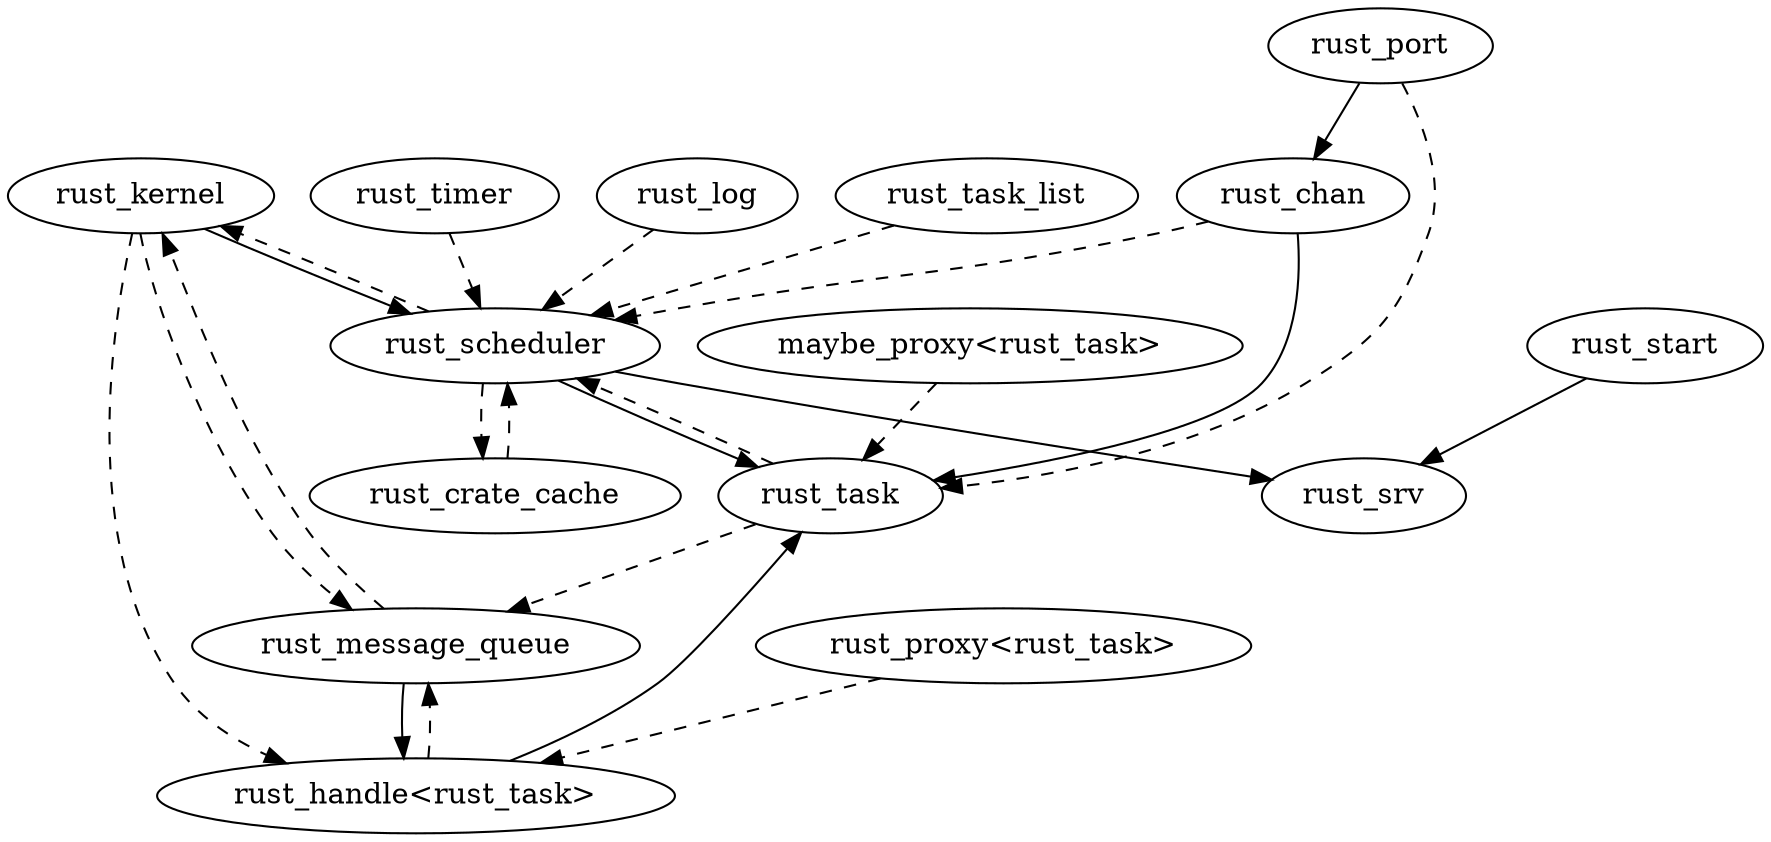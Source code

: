 // An incomplete graph of what objects hold references to what
// objects. This should either be a DAG or we should have special
// handling in place to break cycles.

// Solid lines indicate a ref counting reference, dashed lines are
// non-ref counting references. The solid lines should be acyclic (or
// care should be taken care to break the cycles), and the lifetime
// for dashed references needs to be contained by a dotted
// reference. I think this more or less means that cycles including
// dashed lines need to be dominated by some incoming solid line.

digraph "Rust Runtime Reference Structure" {
    rust_kernel -> rust_scheduler;
    rust_kernel -> "rust_handle<rust_task>" [style=dashed];
    rust_message_queue -> "rust_handle<rust_task>";
    "rust_handle<rust_task>" -> rust_task;
    rust_task -> rust_message_queue [style=dashed];
    rust_scheduler -> rust_task;
    "maybe_proxy<rust_task>" -> rust_task [style=dashed];
    "rust_proxy<rust_task>" -> "rust_handle<rust_task>" [style=dashed];
    rust_task -> rust_scheduler [style=dashed];
    rust_crate_cache -> rust_scheduler [style=dashed];
    rust_scheduler -> rust_crate_cache [style=dashed];
    rust_scheduler -> rust_kernel [style=dashed];
    // rust_timer is dead code for the moment.
    rust_timer -> rust_scheduler [style=dashed];
    rust_chan -> rust_scheduler [style=dashed];
    rust_log -> rust_scheduler [style=dashed];
    // The scheduler contains three of these, but not as references
    rust_task_list -> rust_scheduler [style=dashed];
    rust_message_queue -> rust_kernel [style=dashed];
    "rust_handle<rust_task>" -> rust_message_queue [style=dashed];
    rust_chan -> rust_task;
    rust_port -> rust_chan;
    rust_port -> rust_task [style=dashed];
    rust_kernel -> rust_message_queue [style=dashed];
    rust_start -> rust_srv;
    rust_scheduler -> rust_srv;
    
}